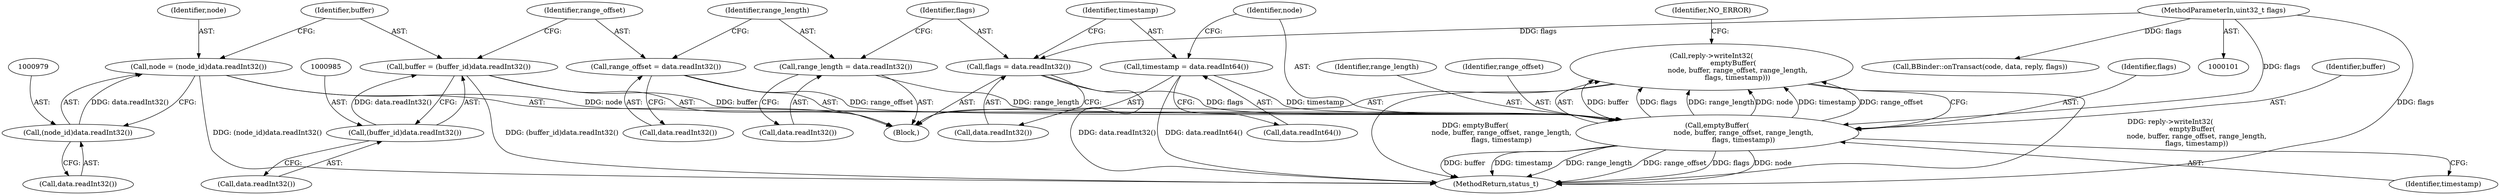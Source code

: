 digraph "0_Android_25be9ac20db51044e1b09ca67906355e4f328d48_0@API" {
"1001003" [label="(Call,reply->writeInt32(\n                    emptyBuffer(\n                        node, buffer, range_offset, range_length,\n                        flags, timestamp)))"];
"1001004" [label="(Call,emptyBuffer(\n                        node, buffer, range_offset, range_length,\n                        flags, timestamp))"];
"1000976" [label="(Call,node = (node_id)data.readInt32())"];
"1000978" [label="(Call,(node_id)data.readInt32())"];
"1000982" [label="(Call,buffer = (buffer_id)data.readInt32())"];
"1000984" [label="(Call,(buffer_id)data.readInt32())"];
"1000988" [label="(Call,range_offset = data.readInt32())"];
"1000992" [label="(Call,range_length = data.readInt32())"];
"1000996" [label="(Call,flags = data.readInt32())"];
"1000105" [label="(MethodParameterIn,uint32_t flags)"];
"1001000" [label="(Call,timestamp = data.readInt64())"];
"1000977" [label="(Identifier,node)"];
"1001012" [label="(Identifier,NO_ERROR)"];
"1001009" [label="(Identifier,flags)"];
"1001002" [label="(Call,data.readInt64())"];
"1000990" [label="(Call,data.readInt32())"];
"1000992" [label="(Call,range_length = data.readInt32())"];
"1000996" [label="(Call,flags = data.readInt32())"];
"1000994" [label="(Call,data.readInt32())"];
"1000988" [label="(Call,range_offset = data.readInt32())"];
"1001010" [label="(Identifier,timestamp)"];
"1000998" [label="(Call,data.readInt32())"];
"1000982" [label="(Call,buffer = (buffer_id)data.readInt32())"];
"1000105" [label="(MethodParameterIn,uint32_t flags)"];
"1001000" [label="(Call,timestamp = data.readInt64())"];
"1000986" [label="(Call,data.readInt32())"];
"1001005" [label="(Identifier,node)"];
"1000993" [label="(Identifier,range_length)"];
"1000970" [label="(Block,)"];
"1000980" [label="(Call,data.readInt32())"];
"1001006" [label="(Identifier,buffer)"];
"1000997" [label="(Identifier,flags)"];
"1000983" [label="(Identifier,buffer)"];
"1000978" [label="(Call,(node_id)data.readInt32())"];
"1000989" [label="(Identifier,range_offset)"];
"1001004" [label="(Call,emptyBuffer(\n                        node, buffer, range_offset, range_length,\n                        flags, timestamp))"];
"1001003" [label="(Call,reply->writeInt32(\n                    emptyBuffer(\n                        node, buffer, range_offset, range_length,\n                        flags, timestamp)))"];
"1001051" [label="(Call,BBinder::onTransact(code, data, reply, flags))"];
"1001001" [label="(Identifier,timestamp)"];
"1000984" [label="(Call,(buffer_id)data.readInt32())"];
"1000976" [label="(Call,node = (node_id)data.readInt32())"];
"1001056" [label="(MethodReturn,status_t)"];
"1001008" [label="(Identifier,range_length)"];
"1001007" [label="(Identifier,range_offset)"];
"1001003" -> "1000970"  [label="AST: "];
"1001003" -> "1001004"  [label="CFG: "];
"1001004" -> "1001003"  [label="AST: "];
"1001012" -> "1001003"  [label="CFG: "];
"1001003" -> "1001056"  [label="DDG: reply->writeInt32(\n                    emptyBuffer(\n                        node, buffer, range_offset, range_length,\n                        flags, timestamp))"];
"1001003" -> "1001056"  [label="DDG: emptyBuffer(\n                        node, buffer, range_offset, range_length,\n                        flags, timestamp)"];
"1001004" -> "1001003"  [label="DDG: buffer"];
"1001004" -> "1001003"  [label="DDG: flags"];
"1001004" -> "1001003"  [label="DDG: range_length"];
"1001004" -> "1001003"  [label="DDG: node"];
"1001004" -> "1001003"  [label="DDG: timestamp"];
"1001004" -> "1001003"  [label="DDG: range_offset"];
"1001004" -> "1001010"  [label="CFG: "];
"1001005" -> "1001004"  [label="AST: "];
"1001006" -> "1001004"  [label="AST: "];
"1001007" -> "1001004"  [label="AST: "];
"1001008" -> "1001004"  [label="AST: "];
"1001009" -> "1001004"  [label="AST: "];
"1001010" -> "1001004"  [label="AST: "];
"1001004" -> "1001056"  [label="DDG: range_length"];
"1001004" -> "1001056"  [label="DDG: range_offset"];
"1001004" -> "1001056"  [label="DDG: flags"];
"1001004" -> "1001056"  [label="DDG: node"];
"1001004" -> "1001056"  [label="DDG: buffer"];
"1001004" -> "1001056"  [label="DDG: timestamp"];
"1000976" -> "1001004"  [label="DDG: node"];
"1000982" -> "1001004"  [label="DDG: buffer"];
"1000988" -> "1001004"  [label="DDG: range_offset"];
"1000992" -> "1001004"  [label="DDG: range_length"];
"1000996" -> "1001004"  [label="DDG: flags"];
"1000105" -> "1001004"  [label="DDG: flags"];
"1001000" -> "1001004"  [label="DDG: timestamp"];
"1000976" -> "1000970"  [label="AST: "];
"1000976" -> "1000978"  [label="CFG: "];
"1000977" -> "1000976"  [label="AST: "];
"1000978" -> "1000976"  [label="AST: "];
"1000983" -> "1000976"  [label="CFG: "];
"1000976" -> "1001056"  [label="DDG: (node_id)data.readInt32()"];
"1000978" -> "1000976"  [label="DDG: data.readInt32()"];
"1000978" -> "1000980"  [label="CFG: "];
"1000979" -> "1000978"  [label="AST: "];
"1000980" -> "1000978"  [label="AST: "];
"1000982" -> "1000970"  [label="AST: "];
"1000982" -> "1000984"  [label="CFG: "];
"1000983" -> "1000982"  [label="AST: "];
"1000984" -> "1000982"  [label="AST: "];
"1000989" -> "1000982"  [label="CFG: "];
"1000982" -> "1001056"  [label="DDG: (buffer_id)data.readInt32()"];
"1000984" -> "1000982"  [label="DDG: data.readInt32()"];
"1000984" -> "1000986"  [label="CFG: "];
"1000985" -> "1000984"  [label="AST: "];
"1000986" -> "1000984"  [label="AST: "];
"1000988" -> "1000970"  [label="AST: "];
"1000988" -> "1000990"  [label="CFG: "];
"1000989" -> "1000988"  [label="AST: "];
"1000990" -> "1000988"  [label="AST: "];
"1000993" -> "1000988"  [label="CFG: "];
"1000992" -> "1000970"  [label="AST: "];
"1000992" -> "1000994"  [label="CFG: "];
"1000993" -> "1000992"  [label="AST: "];
"1000994" -> "1000992"  [label="AST: "];
"1000997" -> "1000992"  [label="CFG: "];
"1000996" -> "1000970"  [label="AST: "];
"1000996" -> "1000998"  [label="CFG: "];
"1000997" -> "1000996"  [label="AST: "];
"1000998" -> "1000996"  [label="AST: "];
"1001001" -> "1000996"  [label="CFG: "];
"1000996" -> "1001056"  [label="DDG: data.readInt32()"];
"1000105" -> "1000996"  [label="DDG: flags"];
"1000105" -> "1000101"  [label="AST: "];
"1000105" -> "1001056"  [label="DDG: flags"];
"1000105" -> "1001051"  [label="DDG: flags"];
"1001000" -> "1000970"  [label="AST: "];
"1001000" -> "1001002"  [label="CFG: "];
"1001001" -> "1001000"  [label="AST: "];
"1001002" -> "1001000"  [label="AST: "];
"1001005" -> "1001000"  [label="CFG: "];
"1001000" -> "1001056"  [label="DDG: data.readInt64()"];
}
